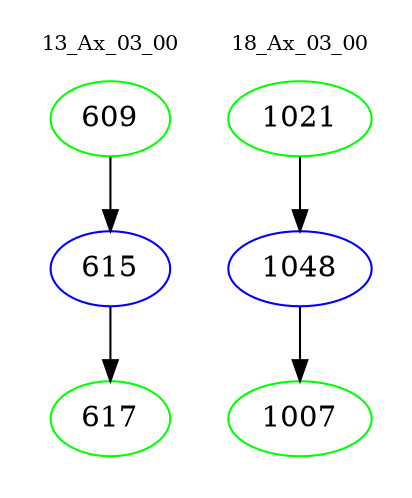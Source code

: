 digraph{
subgraph cluster_0 {
color = white
label = "13_Ax_03_00";
fontsize=10;
T0_609 [label="609", color="green"]
T0_609 -> T0_615 [color="black"]
T0_615 [label="615", color="blue"]
T0_615 -> T0_617 [color="black"]
T0_617 [label="617", color="green"]
}
subgraph cluster_1 {
color = white
label = "18_Ax_03_00";
fontsize=10;
T1_1021 [label="1021", color="green"]
T1_1021 -> T1_1048 [color="black"]
T1_1048 [label="1048", color="blue"]
T1_1048 -> T1_1007 [color="black"]
T1_1007 [label="1007", color="green"]
}
}
